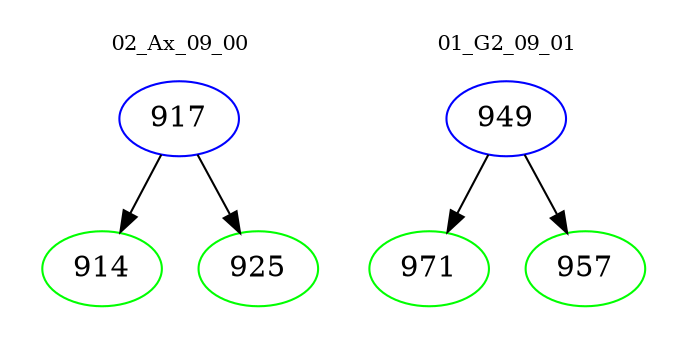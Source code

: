 digraph{
subgraph cluster_0 {
color = white
label = "02_Ax_09_00";
fontsize=10;
T0_917 [label="917", color="blue"]
T0_917 -> T0_914 [color="black"]
T0_914 [label="914", color="green"]
T0_917 -> T0_925 [color="black"]
T0_925 [label="925", color="green"]
}
subgraph cluster_1 {
color = white
label = "01_G2_09_01";
fontsize=10;
T1_949 [label="949", color="blue"]
T1_949 -> T1_971 [color="black"]
T1_971 [label="971", color="green"]
T1_949 -> T1_957 [color="black"]
T1_957 [label="957", color="green"]
}
}

